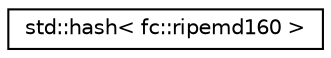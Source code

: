 digraph "Graphical Class Hierarchy"
{
  edge [fontname="Helvetica",fontsize="10",labelfontname="Helvetica",labelfontsize="10"];
  node [fontname="Helvetica",fontsize="10",shape=record];
  rankdir="LR";
  Node0 [label="std::hash\< fc::ripemd160 \>",height=0.2,width=0.4,color="black", fillcolor="white", style="filled",URL="$structstd_1_1hash_3_01fc_1_1ripemd160_01_4.html"];
}
